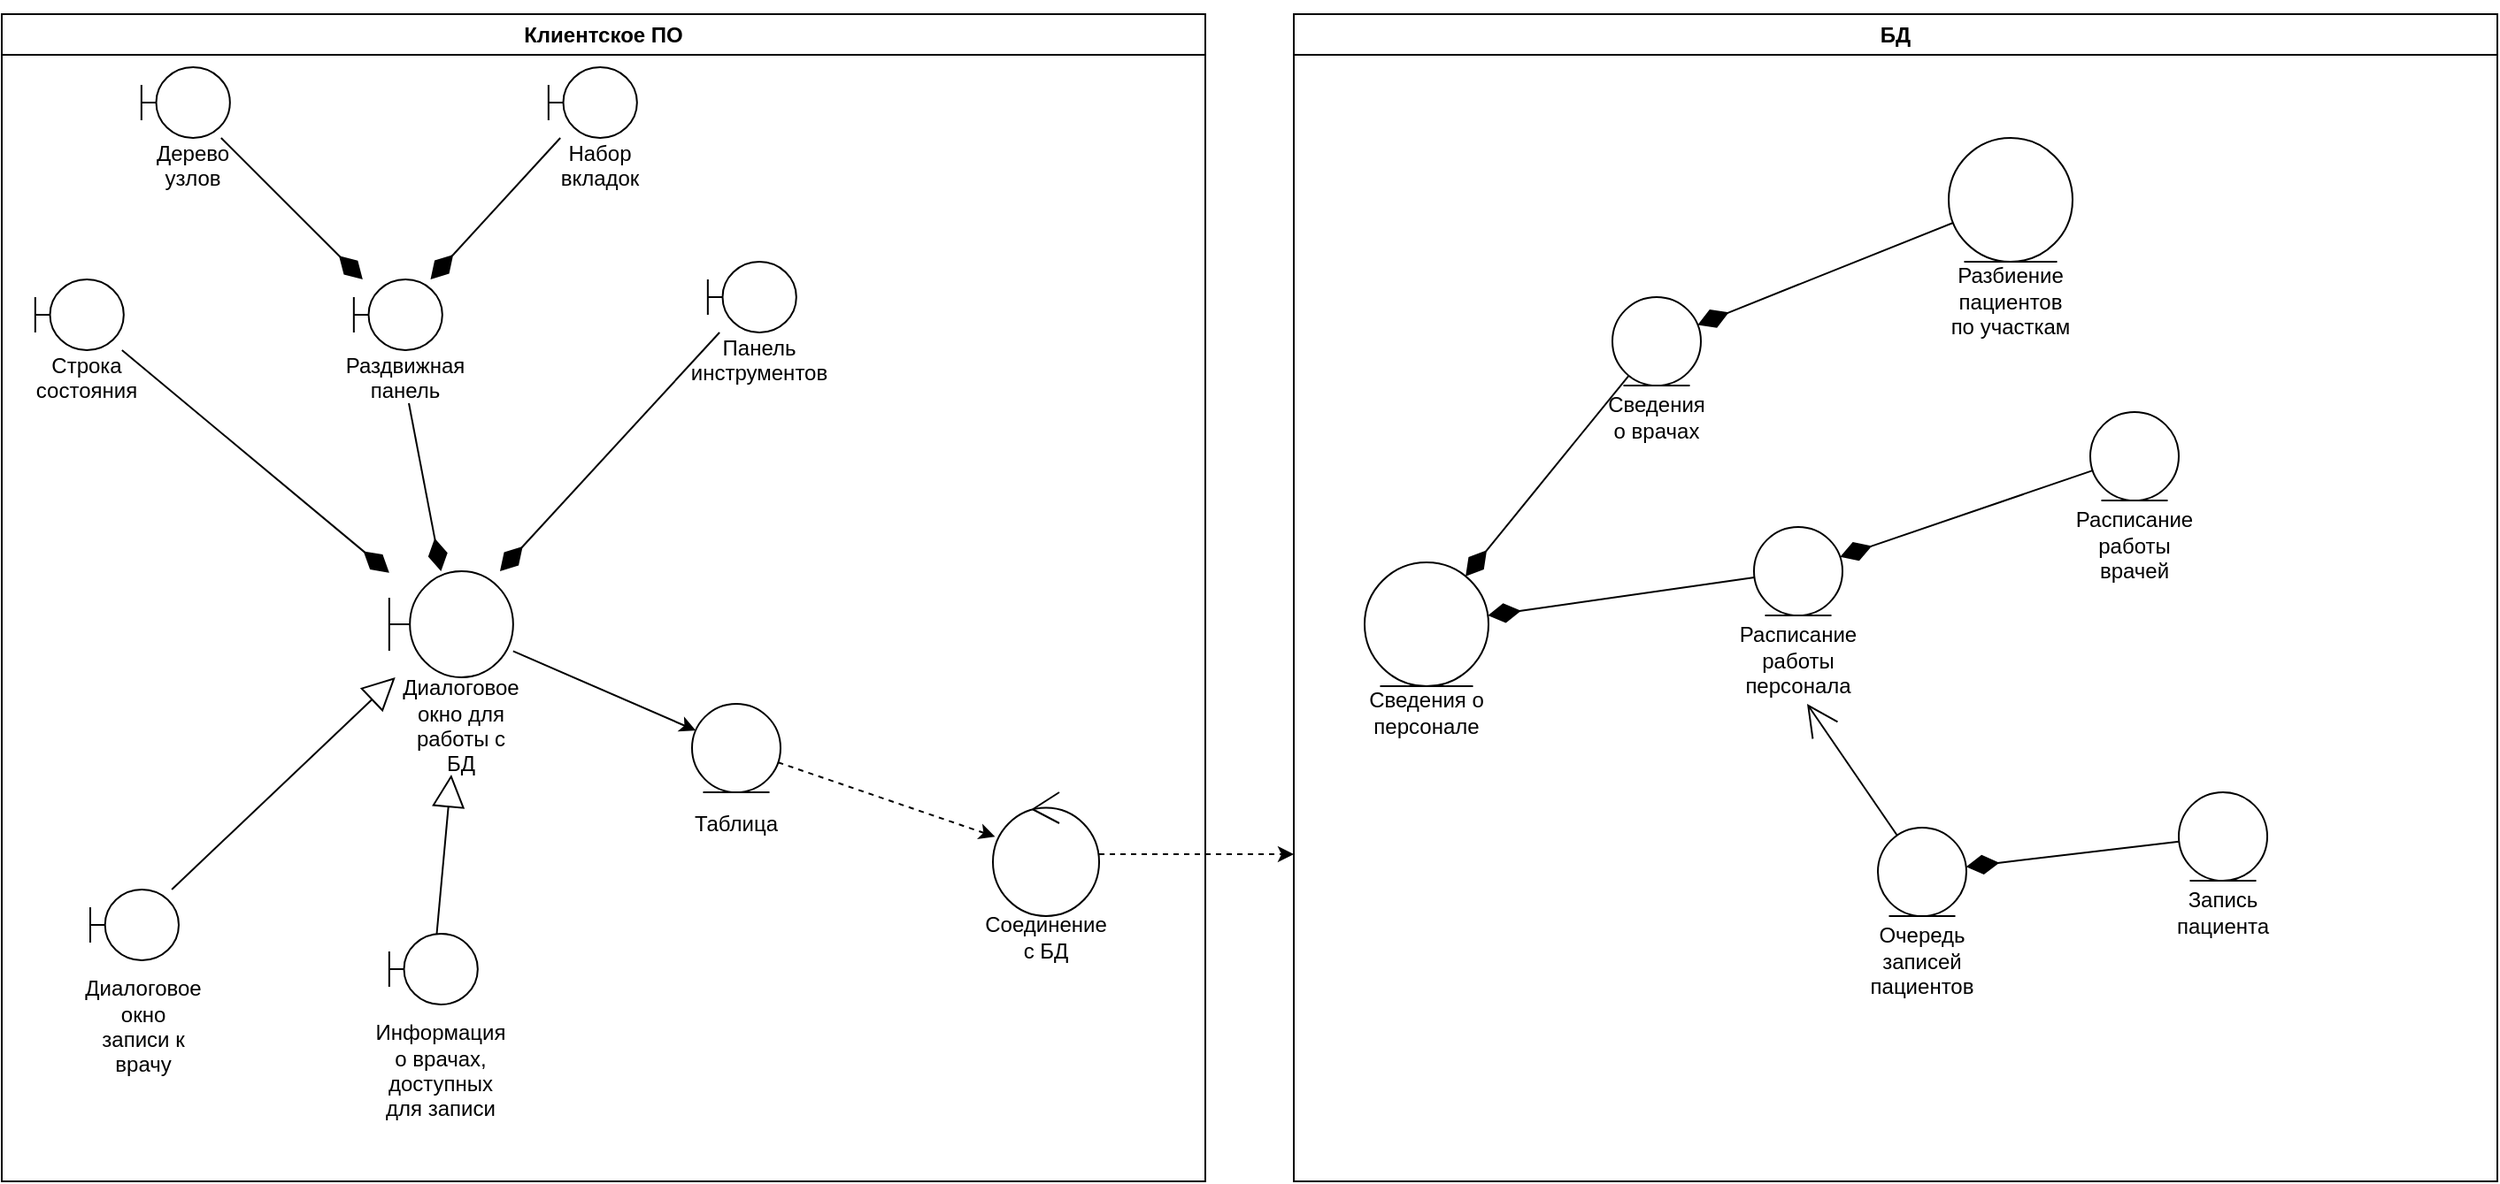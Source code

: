 <mxfile version="26.1.0">
  <diagram name="Страница — 1" id="mhTjYuP3bxIYrUaFMbPq">
    <mxGraphModel dx="1506" dy="947" grid="1" gridSize="10" guides="1" tooltips="1" connect="1" arrows="1" fold="1" page="1" pageScale="1" pageWidth="1100" pageHeight="850" math="0" shadow="0">
      <root>
        <mxCell id="0" />
        <mxCell id="1" parent="0" />
        <mxCell id="6bpk5QKNFPCYqPTi4AhD-1" value="&lt;div&gt;&lt;br&gt;&lt;/div&gt;&lt;div&gt;&lt;br&gt;&lt;/div&gt;&lt;div&gt;&lt;br&gt;&lt;/div&gt;&lt;div&gt;&lt;br&gt;&lt;/div&gt;&lt;div&gt;&lt;br&gt;&lt;/div&gt;&lt;div&gt;Дерево узлов&lt;br&gt;&lt;/div&gt;" style="shape=umlBoundary;whiteSpace=wrap;html=1;" vertex="1" parent="1">
          <mxGeometry x="98.92" y="50" width="50" height="40" as="geometry" />
        </mxCell>
        <mxCell id="6bpk5QKNFPCYqPTi4AhD-4" value="&lt;div&gt;&lt;br&gt;&lt;/div&gt;&lt;div&gt;&lt;br&gt;&lt;/div&gt;&lt;div&gt;&lt;br&gt;&lt;/div&gt;&lt;div&gt;&lt;br&gt;&lt;/div&gt;&lt;div&gt;&lt;br&gt;&lt;/div&gt;&lt;div&gt;Набор вкладок&lt;/div&gt;" style="shape=umlBoundary;whiteSpace=wrap;html=1;" vertex="1" parent="1">
          <mxGeometry x="328.92" y="50" width="50" height="40" as="geometry" />
        </mxCell>
        <mxCell id="6bpk5QKNFPCYqPTi4AhD-5" value="&lt;div&gt;&lt;br&gt;&lt;/div&gt;&lt;div&gt;&lt;br&gt;&lt;/div&gt;&lt;div&gt;&lt;br&gt;&lt;/div&gt;&lt;div&gt;&lt;br&gt;&lt;/div&gt;&lt;div&gt;&lt;br&gt;&lt;/div&gt;&lt;div&gt;Панель инструментов&lt;br&gt;&lt;/div&gt;" style="shape=umlBoundary;whiteSpace=wrap;html=1;" vertex="1" parent="1">
          <mxGeometry x="418.92" y="160" width="50" height="40" as="geometry" />
        </mxCell>
        <mxCell id="6bpk5QKNFPCYqPTi4AhD-6" value="&lt;div&gt;&lt;br&gt;&lt;/div&gt;&lt;div&gt;&lt;br&gt;&lt;/div&gt;&lt;div&gt;&lt;br&gt;&lt;/div&gt;&lt;div&gt;&lt;br&gt;&lt;/div&gt;&lt;div&gt;&lt;br&gt;&lt;/div&gt;&lt;div&gt;Раздвижная панель&lt;br&gt;&lt;/div&gt;" style="shape=umlBoundary;whiteSpace=wrap;html=1;" vertex="1" parent="1">
          <mxGeometry x="218.92" y="170" width="50" height="40" as="geometry" />
        </mxCell>
        <mxCell id="6bpk5QKNFPCYqPTi4AhD-10" value="&lt;div&gt;&lt;br&gt;&lt;/div&gt;&lt;div&gt;&lt;br&gt;&lt;/div&gt;&lt;div&gt;&lt;br&gt;&lt;/div&gt;&lt;div&gt;&lt;br&gt;&lt;/div&gt;&lt;div&gt;&lt;br&gt;&lt;/div&gt;&lt;div&gt;&lt;br&gt;&lt;/div&gt;&lt;div&gt;&lt;br&gt;&lt;/div&gt;&lt;div&gt;&lt;br&gt;&lt;/div&gt;&lt;div&gt;Диалоговое окно для работы с БД&lt;br&gt;&lt;/div&gt;" style="shape=umlBoundary;whiteSpace=wrap;html=1;" vertex="1" parent="1">
          <mxGeometry x="238.92" y="335" width="70" height="60" as="geometry" />
        </mxCell>
        <mxCell id="6bpk5QKNFPCYqPTi4AhD-11" value="&lt;div&gt;&lt;br&gt;&lt;/div&gt;&lt;div&gt;&lt;br&gt;&lt;/div&gt;&lt;div&gt;&lt;br&gt;&lt;/div&gt;&lt;div&gt;&lt;br&gt;&lt;/div&gt;&lt;div&gt;&lt;br&gt;&lt;/div&gt;&lt;div&gt;Строка состояния&lt;br&gt;&lt;/div&gt;" style="shape=umlBoundary;whiteSpace=wrap;html=1;" vertex="1" parent="1">
          <mxGeometry x="38.92" y="170" width="50" height="40" as="geometry" />
        </mxCell>
        <mxCell id="6bpk5QKNFPCYqPTi4AhD-17" value="&lt;div&gt;&lt;br&gt;&lt;/div&gt;&lt;div&gt;&lt;br&gt;&lt;/div&gt;&lt;div&gt;&lt;br&gt;&lt;/div&gt;&lt;div&gt;&lt;br&gt;&lt;/div&gt;&lt;div&gt;&lt;br&gt;&lt;/div&gt;&lt;div&gt;&lt;br&gt;&lt;/div&gt;Таблица" style="ellipse;shape=umlEntity;whiteSpace=wrap;html=1;" vertex="1" parent="1">
          <mxGeometry x="410" y="410" width="50" height="50" as="geometry" />
        </mxCell>
        <mxCell id="6bpk5QKNFPCYqPTi4AhD-21" value="" style="endArrow=diamondThin;html=1;rounded=0;endFill=1;startSize=6;endSize=16;" edge="1" parent="1" source="6bpk5QKNFPCYqPTi4AhD-1" target="6bpk5QKNFPCYqPTi4AhD-6">
          <mxGeometry width="50" height="50" relative="1" as="geometry">
            <mxPoint x="568.92" y="430" as="sourcePoint" />
            <mxPoint x="618.92" y="380" as="targetPoint" />
          </mxGeometry>
        </mxCell>
        <mxCell id="6bpk5QKNFPCYqPTi4AhD-24" value="" style="endArrow=diamondThin;html=1;rounded=0;endFill=1;startSize=6;endSize=16;" edge="1" parent="1" target="6bpk5QKNFPCYqPTi4AhD-10">
          <mxGeometry width="50" height="50" relative="1" as="geometry">
            <mxPoint x="250" y="240" as="sourcePoint" />
            <mxPoint x="1028.92" y="110" as="targetPoint" />
          </mxGeometry>
        </mxCell>
        <mxCell id="6bpk5QKNFPCYqPTi4AhD-25" value="" style="endArrow=diamondThin;html=1;rounded=0;endFill=1;startSize=6;endSize=16;" edge="1" parent="1" source="6bpk5QKNFPCYqPTi4AhD-11" target="6bpk5QKNFPCYqPTi4AhD-10">
          <mxGeometry width="50" height="50" relative="1" as="geometry">
            <mxPoint x="788.92" y="40" as="sourcePoint" />
            <mxPoint x="1038.92" y="120" as="targetPoint" />
          </mxGeometry>
        </mxCell>
        <mxCell id="6bpk5QKNFPCYqPTi4AhD-26" value="" style="endArrow=diamondThin;html=1;rounded=0;endFill=1;startSize=6;endSize=16;" edge="1" parent="1" source="6bpk5QKNFPCYqPTi4AhD-5" target="6bpk5QKNFPCYqPTi4AhD-10">
          <mxGeometry width="50" height="50" relative="1" as="geometry">
            <mxPoint x="798.92" y="50" as="sourcePoint" />
            <mxPoint x="1048.92" y="130" as="targetPoint" />
          </mxGeometry>
        </mxCell>
        <mxCell id="6bpk5QKNFPCYqPTi4AhD-27" value="" style="endArrow=diamondThin;html=1;rounded=0;endFill=1;startSize=6;endSize=16;" edge="1" parent="1" source="6bpk5QKNFPCYqPTi4AhD-4" target="6bpk5QKNFPCYqPTi4AhD-6">
          <mxGeometry width="50" height="50" relative="1" as="geometry">
            <mxPoint x="433.92" y="60" as="sourcePoint" />
            <mxPoint x="683.92" y="140" as="targetPoint" />
          </mxGeometry>
        </mxCell>
        <mxCell id="6bpk5QKNFPCYqPTi4AhD-28" value="" style="endArrow=classic;html=1;rounded=0;" edge="1" parent="1" source="6bpk5QKNFPCYqPTi4AhD-10" target="6bpk5QKNFPCYqPTi4AhD-17">
          <mxGeometry width="50" height="50" relative="1" as="geometry">
            <mxPoint x="568.92" y="430" as="sourcePoint" />
            <mxPoint x="480.003" y="427.721" as="targetPoint" />
          </mxGeometry>
        </mxCell>
        <mxCell id="6bpk5QKNFPCYqPTi4AhD-34" value="" style="endArrow=classic;html=1;rounded=0;dashed=1;" edge="1" parent="1" source="6bpk5QKNFPCYqPTi4AhD-17" target="6bpk5QKNFPCYqPTi4AhD-20">
          <mxGeometry width="50" height="50" relative="1" as="geometry">
            <mxPoint x="319" y="389" as="sourcePoint" />
            <mxPoint x="462" y="446" as="targetPoint" />
          </mxGeometry>
        </mxCell>
        <mxCell id="6bpk5QKNFPCYqPTi4AhD-41" value="" style="endArrow=block;html=1;rounded=0;endFill=0;startSize=6;endSize=16;" edge="1" parent="1" source="6bpk5QKNFPCYqPTi4AhD-43" target="6bpk5QKNFPCYqPTi4AhD-10">
          <mxGeometry width="50" height="50" relative="1" as="geometry">
            <mxPoint x="390" y="545" as="sourcePoint" />
            <mxPoint x="640" y="625" as="targetPoint" />
          </mxGeometry>
        </mxCell>
        <mxCell id="6bpk5QKNFPCYqPTi4AhD-42" value="&lt;div&gt;&lt;br&gt;&lt;/div&gt;&lt;div&gt;&lt;br&gt;&lt;/div&gt;&lt;div&gt;&lt;br&gt;&lt;/div&gt;&lt;div&gt;&lt;br&gt;&lt;/div&gt;&lt;div&gt;&lt;br&gt;&lt;/div&gt;&lt;div&gt;&lt;br&gt;&lt;/div&gt;&lt;div&gt;&lt;br&gt;&lt;/div&gt;&lt;div&gt;&lt;br&gt;&lt;/div&gt;Информация о врачах, доступных для записи" style="shape=umlBoundary;whiteSpace=wrap;html=1;" vertex="1" parent="1">
          <mxGeometry x="238.92" y="540" width="50" height="40" as="geometry" />
        </mxCell>
        <mxCell id="6bpk5QKNFPCYqPTi4AhD-43" value="&lt;div&gt;&lt;br&gt;&lt;/div&gt;&lt;div&gt;&lt;br&gt;&lt;/div&gt;&lt;div&gt;&lt;br&gt;&lt;/div&gt;&lt;div&gt;&lt;br&gt;&lt;/div&gt;&lt;div&gt;&lt;br&gt;&lt;/div&gt;&lt;div&gt;&lt;br&gt;&lt;/div&gt;&lt;div&gt;&lt;br&gt;&lt;/div&gt;&lt;div&gt;&lt;br&gt;&lt;/div&gt;Диалоговое окно записи к врачу" style="shape=umlBoundary;whiteSpace=wrap;html=1;" vertex="1" parent="1">
          <mxGeometry x="70" y="515" width="50" height="40" as="geometry" />
        </mxCell>
        <mxCell id="6bpk5QKNFPCYqPTi4AhD-48" value="" style="endArrow=block;html=1;rounded=0;endFill=0;startSize=6;endSize=16;" edge="1" parent="1" source="6bpk5QKNFPCYqPTi4AhD-42">
          <mxGeometry width="50" height="50" relative="1" as="geometry">
            <mxPoint x="126" y="525" as="sourcePoint" />
            <mxPoint x="274" y="450" as="targetPoint" />
          </mxGeometry>
        </mxCell>
        <mxCell id="6bpk5QKNFPCYqPTi4AhD-49" value="" style="endArrow=classic;html=1;rounded=0;dashed=1;" edge="1" parent="1" source="6bpk5QKNFPCYqPTi4AhD-20">
          <mxGeometry width="50" height="50" relative="1" as="geometry">
            <mxPoint x="710" y="508" as="sourcePoint" />
            <mxPoint x="750" y="495" as="targetPoint" />
          </mxGeometry>
        </mxCell>
        <mxCell id="6bpk5QKNFPCYqPTi4AhD-71" value="Клиентское ПО" style="swimlane;whiteSpace=wrap;html=1;" vertex="1" parent="1">
          <mxGeometry x="20" y="20" width="680" height="660" as="geometry" />
        </mxCell>
        <mxCell id="6bpk5QKNFPCYqPTi4AhD-20" value="&lt;div&gt;&lt;br&gt;&lt;/div&gt;&lt;div&gt;&lt;br&gt;&lt;/div&gt;&lt;div&gt;&lt;br&gt;&lt;/div&gt;&lt;div&gt;&lt;br&gt;&lt;/div&gt;&lt;div&gt;&lt;br&gt;&lt;/div&gt;&lt;div&gt;&lt;br&gt;&lt;/div&gt;&lt;div&gt;Соединение с БД&lt;br&gt;&lt;/div&gt;" style="ellipse;shape=umlControl;whiteSpace=wrap;html=1;" vertex="1" parent="6bpk5QKNFPCYqPTi4AhD-71">
          <mxGeometry x="560" y="440" width="60" height="70" as="geometry" />
        </mxCell>
        <mxCell id="6bpk5QKNFPCYqPTi4AhD-72" value="БД" style="swimlane;whiteSpace=wrap;html=1;" vertex="1" parent="1">
          <mxGeometry x="750" y="20" width="680" height="660" as="geometry" />
        </mxCell>
        <mxCell id="6bpk5QKNFPCYqPTi4AhD-15" value="&lt;div&gt;&lt;br&gt;&lt;/div&gt;&lt;div&gt;&lt;br&gt;&lt;/div&gt;&lt;div&gt;&lt;br&gt;&lt;/div&gt;&lt;div&gt;&lt;br&gt;&lt;/div&gt;&lt;div&gt;&lt;br&gt;&lt;/div&gt;&lt;div&gt;&lt;br&gt;&lt;/div&gt;&lt;div&gt;&lt;br&gt;&lt;/div&gt;Расписание работы персонала" style="ellipse;shape=umlEntity;whiteSpace=wrap;html=1;" vertex="1" parent="6bpk5QKNFPCYqPTi4AhD-72">
          <mxGeometry x="260" y="290" width="50" height="50" as="geometry" />
        </mxCell>
        <mxCell id="6bpk5QKNFPCYqPTi4AhD-16" value="&lt;div&gt;&lt;br&gt;&lt;/div&gt;&lt;div&gt;&lt;br&gt;&lt;/div&gt;&lt;div&gt;&lt;br&gt;&lt;/div&gt;&lt;div&gt;&lt;br&gt;&lt;/div&gt;&lt;div&gt;&lt;br&gt;&lt;/div&gt;&lt;div&gt;&lt;br&gt;&lt;/div&gt;&lt;div&gt;Сведения о врачах&lt;/div&gt;" style="ellipse;shape=umlEntity;whiteSpace=wrap;html=1;" vertex="1" parent="6bpk5QKNFPCYqPTi4AhD-72">
          <mxGeometry x="180" y="160" width="50" height="50" as="geometry" />
        </mxCell>
        <mxCell id="6bpk5QKNFPCYqPTi4AhD-22" value="" style="endArrow=diamondThin;html=1;rounded=0;endFill=1;startSize=6;endSize=16;" edge="1" parent="6bpk5QKNFPCYqPTi4AhD-72" source="6bpk5QKNFPCYqPTi4AhD-16" target="6bpk5QKNFPCYqPTi4AhD-44">
          <mxGeometry width="50" height="50" relative="1" as="geometry">
            <mxPoint x="-590" y="560" as="sourcePoint" />
            <mxPoint x="-340" y="640" as="targetPoint" />
          </mxGeometry>
        </mxCell>
        <mxCell id="6bpk5QKNFPCYqPTi4AhD-23" value="" style="endArrow=diamondThin;html=1;rounded=0;endFill=1;startSize=6;endSize=16;" edge="1" parent="6bpk5QKNFPCYqPTi4AhD-72" source="6bpk5QKNFPCYqPTi4AhD-15" target="6bpk5QKNFPCYqPTi4AhD-44">
          <mxGeometry width="50" height="50" relative="1" as="geometry">
            <mxPoint x="-130" y="480" as="sourcePoint" />
            <mxPoint x="120" y="560" as="targetPoint" />
          </mxGeometry>
        </mxCell>
        <mxCell id="6bpk5QKNFPCYqPTi4AhD-38" value="" style="endArrow=open;html=1;rounded=0;endFill=0;startSize=6;endSize=16;" edge="1" parent="6bpk5QKNFPCYqPTi4AhD-72" source="6bpk5QKNFPCYqPTi4AhD-60">
          <mxGeometry width="50" height="50" relative="1" as="geometry">
            <mxPoint x="-140" y="550" as="sourcePoint" />
            <mxPoint x="290" y="390" as="targetPoint" />
          </mxGeometry>
        </mxCell>
        <mxCell id="6bpk5QKNFPCYqPTi4AhD-39" value="" style="endArrow=diamondThin;html=1;rounded=0;endFill=1;startSize=6;endSize=16;" edge="1" parent="6bpk5QKNFPCYqPTi4AhD-72" source="6bpk5QKNFPCYqPTi4AhD-57" target="6bpk5QKNFPCYqPTi4AhD-16">
          <mxGeometry width="50" height="50" relative="1" as="geometry">
            <mxPoint x="-50" y="500" as="sourcePoint" />
            <mxPoint x="320" y="455" as="targetPoint" />
          </mxGeometry>
        </mxCell>
        <mxCell id="6bpk5QKNFPCYqPTi4AhD-40" value="" style="endArrow=diamondThin;html=1;rounded=0;endFill=1;startSize=6;endSize=16;" edge="1" parent="6bpk5QKNFPCYqPTi4AhD-72" source="6bpk5QKNFPCYqPTi4AhD-45" target="6bpk5QKNFPCYqPTi4AhD-60">
          <mxGeometry width="50" height="50" relative="1" as="geometry">
            <mxPoint x="-200" y="550" as="sourcePoint" />
            <mxPoint x="50" y="630" as="targetPoint" />
          </mxGeometry>
        </mxCell>
        <mxCell id="6bpk5QKNFPCYqPTi4AhD-44" value="&lt;div&gt;&lt;br&gt;&lt;/div&gt;&lt;div&gt;&lt;br&gt;&lt;/div&gt;&lt;div&gt;&lt;br&gt;&lt;/div&gt;&lt;div&gt;&lt;br&gt;&lt;/div&gt;&lt;div&gt;&lt;br&gt;&lt;/div&gt;&lt;div&gt;&lt;br&gt;&lt;/div&gt;&lt;div&gt;&lt;br&gt;&lt;/div&gt;Сведения о персонале" style="ellipse;shape=umlEntity;whiteSpace=wrap;html=1;" vertex="1" parent="6bpk5QKNFPCYqPTi4AhD-72">
          <mxGeometry x="40" y="310" width="70" height="70" as="geometry" />
        </mxCell>
        <mxCell id="6bpk5QKNFPCYqPTi4AhD-45" value="&lt;div&gt;&lt;br&gt;&lt;/div&gt;&lt;div&gt;&lt;br&gt;&lt;/div&gt;&lt;div&gt;&lt;br&gt;&lt;/div&gt;&lt;div&gt;&lt;br&gt;&lt;/div&gt;&lt;div&gt;&lt;br&gt;&lt;/div&gt;&lt;div&gt;&lt;br&gt;&lt;/div&gt;Запись пациента" style="ellipse;shape=umlEntity;whiteSpace=wrap;html=1;" vertex="1" parent="6bpk5QKNFPCYqPTi4AhD-72">
          <mxGeometry x="500" y="440" width="50" height="50" as="geometry" />
        </mxCell>
        <mxCell id="6bpk5QKNFPCYqPTi4AhD-57" value="&lt;div&gt;&lt;br&gt;&lt;/div&gt;&lt;div&gt;&lt;br&gt;&lt;/div&gt;&lt;div&gt;&lt;br&gt;&lt;/div&gt;&lt;div&gt;&lt;br&gt;&lt;/div&gt;&lt;div&gt;&lt;br&gt;&lt;/div&gt;&lt;div&gt;&lt;br&gt;&lt;/div&gt;&lt;div&gt;&lt;br&gt;&lt;/div&gt;&lt;div&gt;&lt;br&gt;&lt;/div&gt;Разбиение пациентов по участкам" style="ellipse;shape=umlEntity;whiteSpace=wrap;html=1;" vertex="1" parent="6bpk5QKNFPCYqPTi4AhD-72">
          <mxGeometry x="370" y="70" width="70" height="70" as="geometry" />
        </mxCell>
        <mxCell id="6bpk5QKNFPCYqPTi4AhD-58" value="&lt;div&gt;&lt;br&gt;&lt;/div&gt;&lt;div&gt;&lt;br&gt;&lt;/div&gt;&lt;div&gt;&lt;br&gt;&lt;/div&gt;&lt;div&gt;&lt;br&gt;&lt;/div&gt;&lt;div&gt;&lt;br&gt;&lt;/div&gt;&lt;div&gt;&lt;br&gt;&lt;/div&gt;&lt;div&gt;&lt;br&gt;&lt;/div&gt;Расписание работы врачей" style="ellipse;shape=umlEntity;whiteSpace=wrap;html=1;" vertex="1" parent="6bpk5QKNFPCYqPTi4AhD-72">
          <mxGeometry x="450" y="225" width="50" height="50" as="geometry" />
        </mxCell>
        <mxCell id="6bpk5QKNFPCYqPTi4AhD-60" value="&lt;div&gt;&lt;br&gt;&lt;/div&gt;&lt;div&gt;&lt;br&gt;&lt;/div&gt;&lt;div&gt;&lt;br&gt;&lt;/div&gt;&lt;div&gt;&lt;br&gt;&lt;/div&gt;&lt;div&gt;&lt;br&gt;&lt;/div&gt;&lt;div&gt;&lt;br&gt;&lt;/div&gt;&lt;div&gt;&lt;br&gt;&lt;/div&gt;Очередь записей пациентов" style="ellipse;shape=umlEntity;whiteSpace=wrap;html=1;" vertex="1" parent="6bpk5QKNFPCYqPTi4AhD-72">
          <mxGeometry x="330" y="460" width="50" height="50" as="geometry" />
        </mxCell>
        <mxCell id="6bpk5QKNFPCYqPTi4AhD-68" value="" style="endArrow=diamondThin;html=1;rounded=0;endFill=1;startSize=6;endSize=16;" edge="1" parent="6bpk5QKNFPCYqPTi4AhD-72" source="6bpk5QKNFPCYqPTi4AhD-58" target="6bpk5QKNFPCYqPTi4AhD-15">
          <mxGeometry width="50" height="50" relative="1" as="geometry">
            <mxPoint x="270" y="330" as="sourcePoint" />
            <mxPoint x="120" y="360" as="targetPoint" />
          </mxGeometry>
        </mxCell>
        <mxCell id="6bpk5QKNFPCYqPTi4AhD-73" style="edgeStyle=none;rounded=0;orthogonalLoop=1;jettySize=auto;html=1;exitX=0.5;exitY=0;exitDx=0;exitDy=0;" edge="1" parent="1" source="6bpk5QKNFPCYqPTi4AhD-72" target="6bpk5QKNFPCYqPTi4AhD-72">
          <mxGeometry relative="1" as="geometry" />
        </mxCell>
      </root>
    </mxGraphModel>
  </diagram>
</mxfile>
